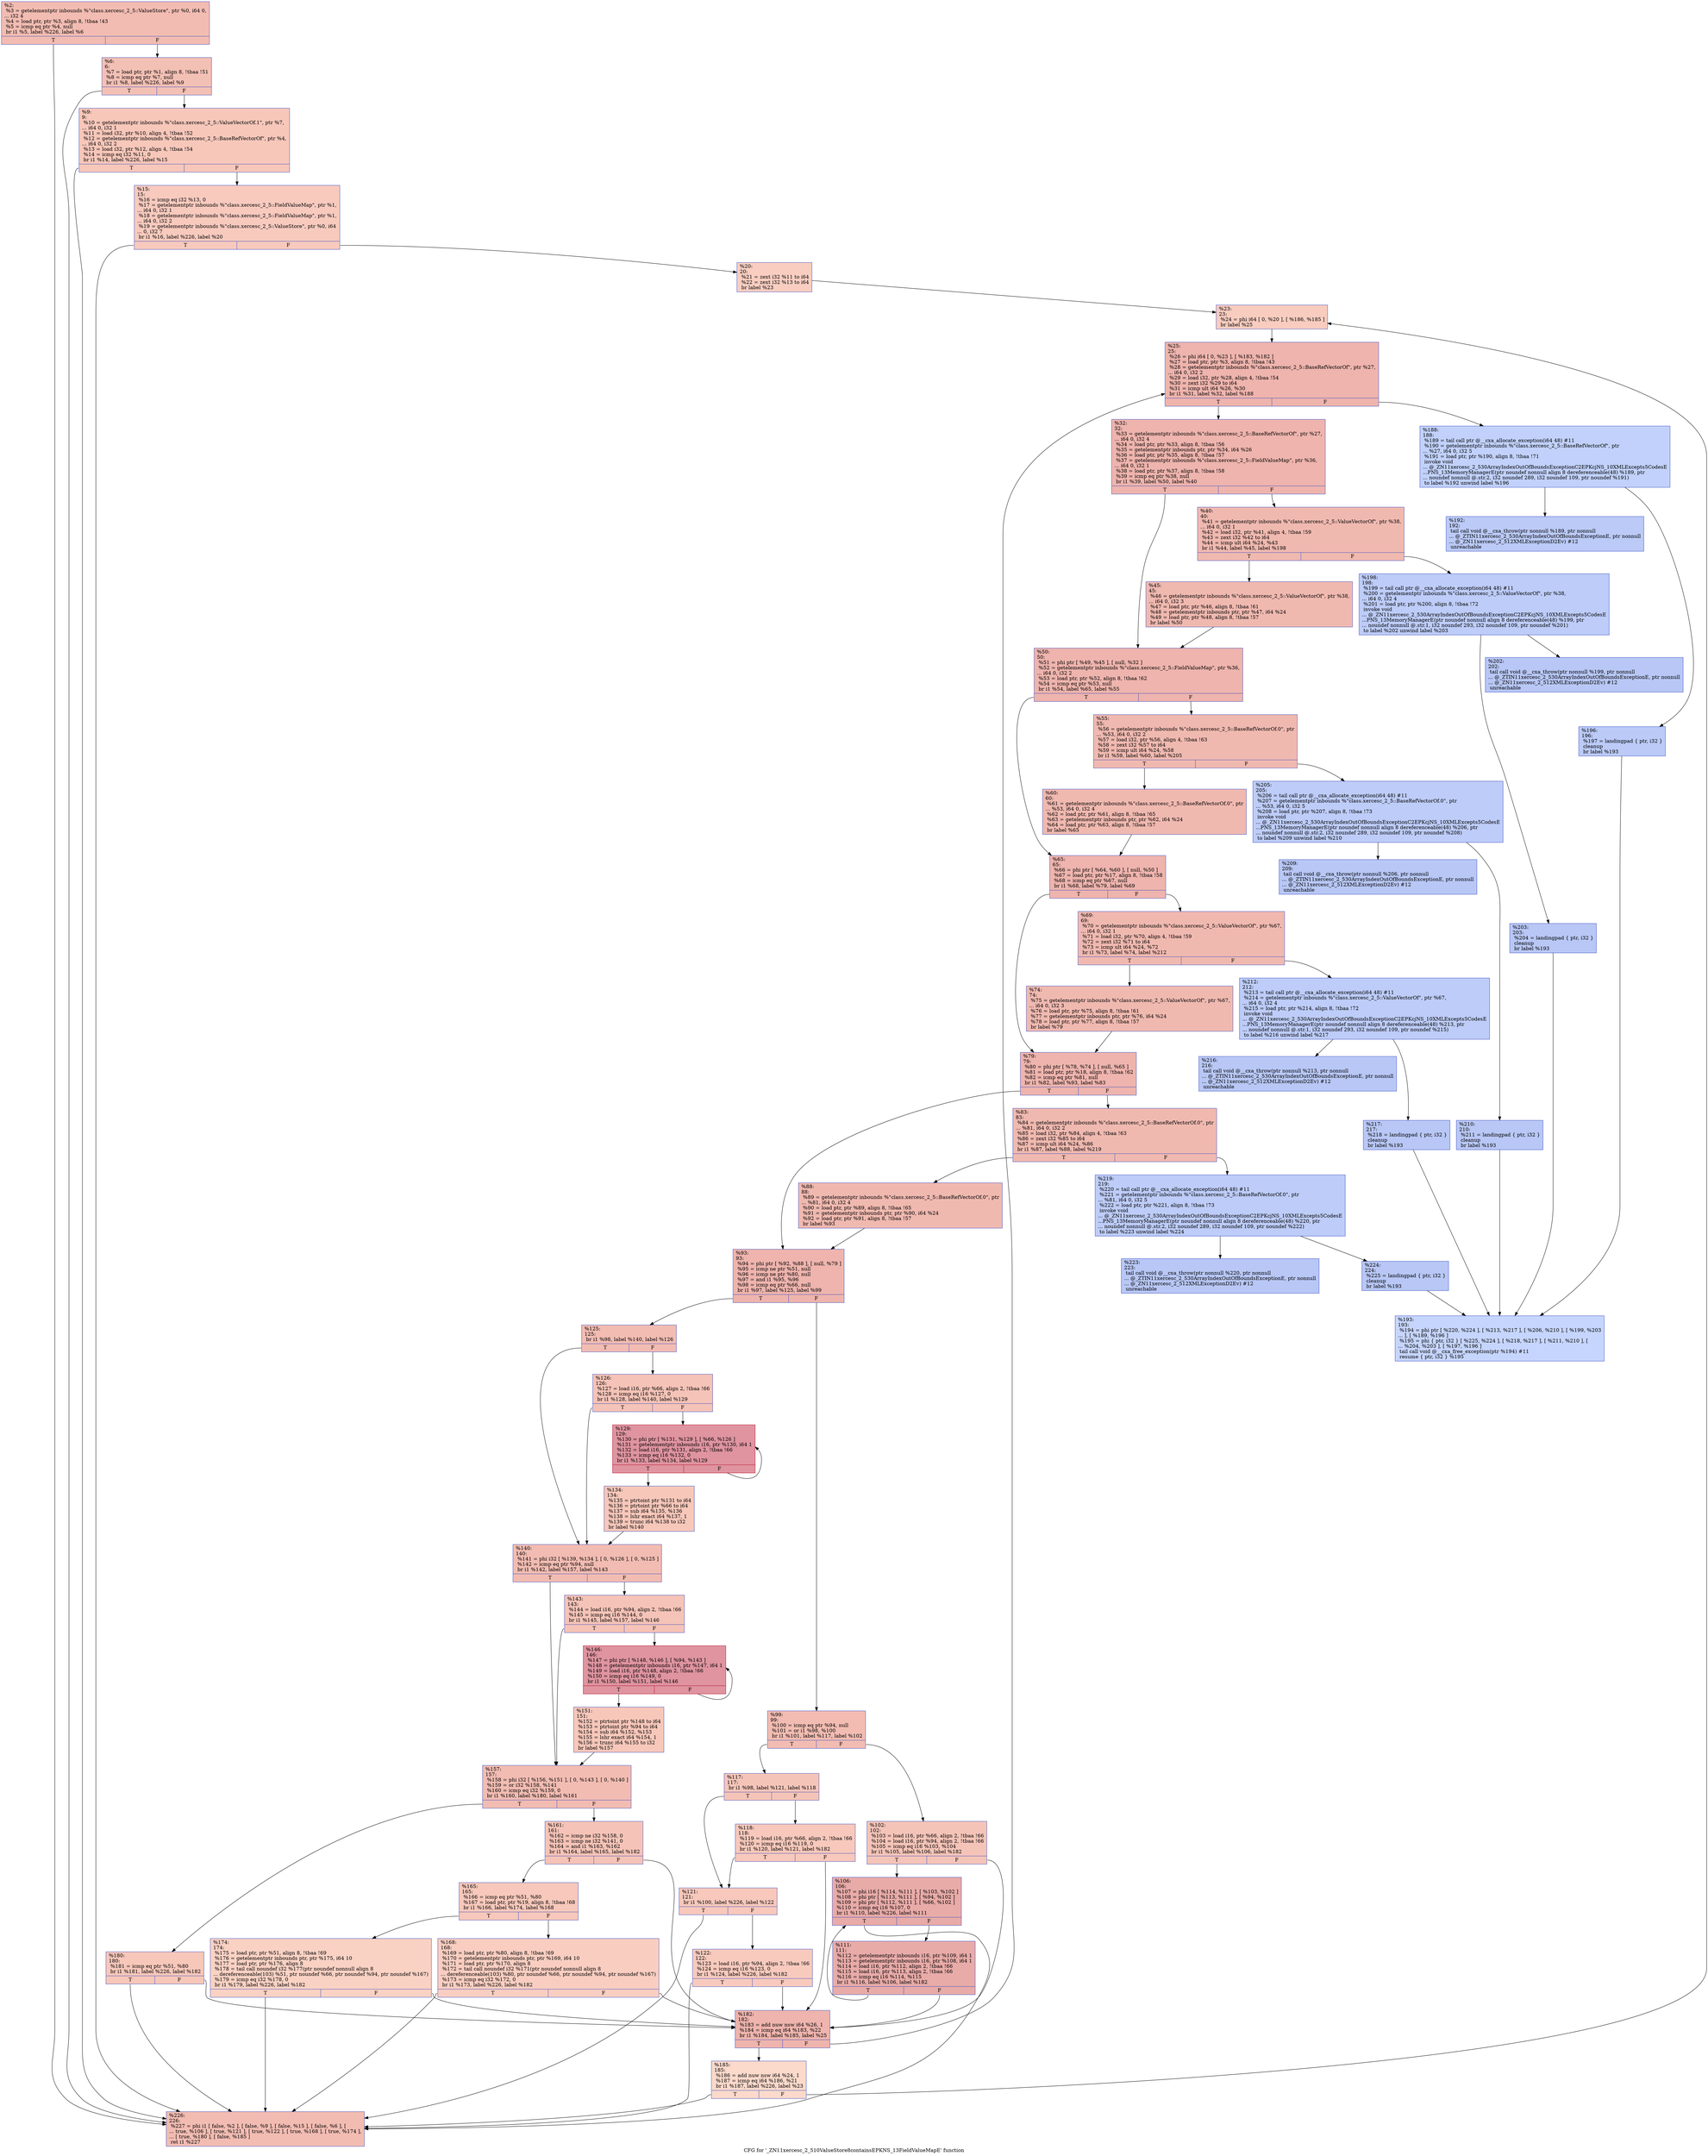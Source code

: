 digraph "CFG for '_ZN11xercesc_2_510ValueStore8containsEPKNS_13FieldValueMapE' function" {
	label="CFG for '_ZN11xercesc_2_510ValueStore8containsEPKNS_13FieldValueMapE' function";

	Node0x560876dbec80 [shape=record,color="#3d50c3ff", style=filled, fillcolor="#e1675170",label="{%2:\l  %3 = getelementptr inbounds %\"class.xercesc_2_5::ValueStore\", ptr %0, i64 0,\l... i32 4\l  %4 = load ptr, ptr %3, align 8, !tbaa !43\l  %5 = icmp eq ptr %4, null\l  br i1 %5, label %226, label %6\l|{<s0>T|<s1>F}}"];
	Node0x560876dbec80:s0 -> Node0x560876dbf0f0;
	Node0x560876dbec80:s1 -> Node0x560876dbf140;
	Node0x560876dbf140 [shape=record,color="#3d50c3ff", style=filled, fillcolor="#e5705870",label="{%6:\l6:                                                \l  %7 = load ptr, ptr %1, align 8, !tbaa !51\l  %8 = icmp eq ptr %7, null\l  br i1 %8, label %226, label %9\l|{<s0>T|<s1>F}}"];
	Node0x560876dbf140:s0 -> Node0x560876dbf0f0;
	Node0x560876dbf140:s1 -> Node0x560876dbf010;
	Node0x560876dbf010 [shape=record,color="#3d50c3ff", style=filled, fillcolor="#ec7f6370",label="{%9:\l9:                                                \l  %10 = getelementptr inbounds %\"class.xercesc_2_5::ValueVectorOf.1\", ptr %7,\l... i64 0, i32 1\l  %11 = load i32, ptr %10, align 4, !tbaa !52\l  %12 = getelementptr inbounds %\"class.xercesc_2_5::BaseRefVectorOf\", ptr %4,\l... i64 0, i32 2\l  %13 = load i32, ptr %12, align 4, !tbaa !54\l  %14 = icmp eq i32 %11, 0\l  br i1 %14, label %226, label %15\l|{<s0>T|<s1>F}}"];
	Node0x560876dbf010:s0 -> Node0x560876dbf0f0;
	Node0x560876dbf010:s1 -> Node0x560876dbf770;
	Node0x560876dbf770 [shape=record,color="#3d50c3ff", style=filled, fillcolor="#ef886b70",label="{%15:\l15:                                               \l  %16 = icmp eq i32 %13, 0\l  %17 = getelementptr inbounds %\"class.xercesc_2_5::FieldValueMap\", ptr %1,\l... i64 0, i32 1\l  %18 = getelementptr inbounds %\"class.xercesc_2_5::FieldValueMap\", ptr %1,\l... i64 0, i32 2\l  %19 = getelementptr inbounds %\"class.xercesc_2_5::ValueStore\", ptr %0, i64\l... 0, i32 7\l  br i1 %16, label %226, label %20\l|{<s0>T|<s1>F}}"];
	Node0x560876dbf770:s0 -> Node0x560876dbf0f0;
	Node0x560876dbf770:s1 -> Node0x560876dbfb40;
	Node0x560876dbfb40 [shape=record,color="#3d50c3ff", style=filled, fillcolor="#f2907270",label="{%20:\l20:                                               \l  %21 = zext i32 %11 to i64\l  %22 = zext i32 %13 to i64\l  br label %23\l}"];
	Node0x560876dbfb40 -> Node0x560876dd1310;
	Node0x560876dd1310 [shape=record,color="#3d50c3ff", style=filled, fillcolor="#f08b6e70",label="{%23:\l23:                                               \l  %24 = phi i64 [ 0, %20 ], [ %186, %185 ]\l  br label %25\l}"];
	Node0x560876dd1310 -> Node0x560876dd14d0;
	Node0x560876dd14d0 [shape=record,color="#3d50c3ff", style=filled, fillcolor="#d8564670",label="{%25:\l25:                                               \l  %26 = phi i64 [ 0, %23 ], [ %183, %182 ]\l  %27 = load ptr, ptr %3, align 8, !tbaa !43\l  %28 = getelementptr inbounds %\"class.xercesc_2_5::BaseRefVectorOf\", ptr %27,\l... i64 0, i32 2\l  %29 = load i32, ptr %28, align 4, !tbaa !54\l  %30 = zext i32 %29 to i64\l  %31 = icmp ult i64 %26, %30\l  br i1 %31, label %32, label %188\l|{<s0>T|<s1>F}}"];
	Node0x560876dd14d0:s0 -> Node0x560876dd18d0;
	Node0x560876dd14d0:s1 -> Node0x560876dd1920;
	Node0x560876dd18d0 [shape=record,color="#3d50c3ff", style=filled, fillcolor="#d8564670",label="{%32:\l32:                                               \l  %33 = getelementptr inbounds %\"class.xercesc_2_5::BaseRefVectorOf\", ptr %27,\l... i64 0, i32 4\l  %34 = load ptr, ptr %33, align 8, !tbaa !56\l  %35 = getelementptr inbounds ptr, ptr %34, i64 %26\l  %36 = load ptr, ptr %35, align 8, !tbaa !57\l  %37 = getelementptr inbounds %\"class.xercesc_2_5::FieldValueMap\", ptr %36,\l... i64 0, i32 1\l  %38 = load ptr, ptr %37, align 8, !tbaa !58\l  %39 = icmp eq ptr %38, null\l  br i1 %39, label %50, label %40\l|{<s0>T|<s1>F}}"];
	Node0x560876dd18d0:s0 -> Node0x560876dd1e20;
	Node0x560876dd18d0:s1 -> Node0x560876dd1e70;
	Node0x560876dd1e70 [shape=record,color="#3d50c3ff", style=filled, fillcolor="#de614d70",label="{%40:\l40:                                               \l  %41 = getelementptr inbounds %\"class.xercesc_2_5::ValueVectorOf\", ptr %38,\l... i64 0, i32 1\l  %42 = load i32, ptr %41, align 4, !tbaa !59\l  %43 = zext i32 %42 to i64\l  %44 = icmp ult i64 %24, %43\l  br i1 %44, label %45, label %198\l|{<s0>T|<s1>F}}"];
	Node0x560876dd1e70:s0 -> Node0x560876dd7da0;
	Node0x560876dd1e70:s1 -> Node0x560876dd7df0;
	Node0x560876dd7da0 [shape=record,color="#3d50c3ff", style=filled, fillcolor="#de614d70",label="{%45:\l45:                                               \l  %46 = getelementptr inbounds %\"class.xercesc_2_5::ValueVectorOf\", ptr %38,\l... i64 0, i32 3\l  %47 = load ptr, ptr %46, align 8, !tbaa !61\l  %48 = getelementptr inbounds ptr, ptr %47, i64 %24\l  %49 = load ptr, ptr %48, align 8, !tbaa !57\l  br label %50\l}"];
	Node0x560876dd7da0 -> Node0x560876dd1e20;
	Node0x560876dd1e20 [shape=record,color="#3d50c3ff", style=filled, fillcolor="#d8564670",label="{%50:\l50:                                               \l  %51 = phi ptr [ %49, %45 ], [ null, %32 ]\l  %52 = getelementptr inbounds %\"class.xercesc_2_5::FieldValueMap\", ptr %36,\l... i64 0, i32 2\l  %53 = load ptr, ptr %52, align 8, !tbaa !62\l  %54 = icmp eq ptr %53, null\l  br i1 %54, label %65, label %55\l|{<s0>T|<s1>F}}"];
	Node0x560876dd1e20:s0 -> Node0x560876dd8450;
	Node0x560876dd1e20:s1 -> Node0x560876dd84a0;
	Node0x560876dd84a0 [shape=record,color="#3d50c3ff", style=filled, fillcolor="#de614d70",label="{%55:\l55:                                               \l  %56 = getelementptr inbounds %\"class.xercesc_2_5::BaseRefVectorOf.0\", ptr\l... %53, i64 0, i32 2\l  %57 = load i32, ptr %56, align 4, !tbaa !63\l  %58 = zext i32 %57 to i64\l  %59 = icmp ult i64 %24, %58\l  br i1 %59, label %60, label %205\l|{<s0>T|<s1>F}}"];
	Node0x560876dd84a0:s0 -> Node0x560876dd87d0;
	Node0x560876dd84a0:s1 -> Node0x560876dd8820;
	Node0x560876dd87d0 [shape=record,color="#3d50c3ff", style=filled, fillcolor="#de614d70",label="{%60:\l60:                                               \l  %61 = getelementptr inbounds %\"class.xercesc_2_5::BaseRefVectorOf.0\", ptr\l... %53, i64 0, i32 4\l  %62 = load ptr, ptr %61, align 8, !tbaa !65\l  %63 = getelementptr inbounds ptr, ptr %62, i64 %24\l  %64 = load ptr, ptr %63, align 8, !tbaa !57\l  br label %65\l}"];
	Node0x560876dd87d0 -> Node0x560876dd8450;
	Node0x560876dd8450 [shape=record,color="#3d50c3ff", style=filled, fillcolor="#d8564670",label="{%65:\l65:                                               \l  %66 = phi ptr [ %64, %60 ], [ null, %50 ]\l  %67 = load ptr, ptr %17, align 8, !tbaa !58\l  %68 = icmp eq ptr %67, null\l  br i1 %68, label %79, label %69\l|{<s0>T|<s1>F}}"];
	Node0x560876dd8450:s0 -> Node0x560876dd8dc0;
	Node0x560876dd8450:s1 -> Node0x560876dd8e10;
	Node0x560876dd8e10 [shape=record,color="#3d50c3ff", style=filled, fillcolor="#de614d70",label="{%69:\l69:                                               \l  %70 = getelementptr inbounds %\"class.xercesc_2_5::ValueVectorOf\", ptr %67,\l... i64 0, i32 1\l  %71 = load i32, ptr %70, align 4, !tbaa !59\l  %72 = zext i32 %71 to i64\l  %73 = icmp ult i64 %24, %72\l  br i1 %73, label %74, label %212\l|{<s0>T|<s1>F}}"];
	Node0x560876dd8e10:s0 -> Node0x560876dd9140;
	Node0x560876dd8e10:s1 -> Node0x560876dd9190;
	Node0x560876dd9140 [shape=record,color="#3d50c3ff", style=filled, fillcolor="#de614d70",label="{%74:\l74:                                               \l  %75 = getelementptr inbounds %\"class.xercesc_2_5::ValueVectorOf\", ptr %67,\l... i64 0, i32 3\l  %76 = load ptr, ptr %75, align 8, !tbaa !61\l  %77 = getelementptr inbounds ptr, ptr %76, i64 %24\l  %78 = load ptr, ptr %77, align 8, !tbaa !57\l  br label %79\l}"];
	Node0x560876dd9140 -> Node0x560876dd8dc0;
	Node0x560876dd8dc0 [shape=record,color="#3d50c3ff", style=filled, fillcolor="#d8564670",label="{%79:\l79:                                               \l  %80 = phi ptr [ %78, %74 ], [ null, %65 ]\l  %81 = load ptr, ptr %18, align 8, !tbaa !62\l  %82 = icmp eq ptr %81, null\l  br i1 %82, label %93, label %83\l|{<s0>T|<s1>F}}"];
	Node0x560876dd8dc0:s0 -> Node0x560876dd9730;
	Node0x560876dd8dc0:s1 -> Node0x560876dd9780;
	Node0x560876dd9780 [shape=record,color="#3d50c3ff", style=filled, fillcolor="#de614d70",label="{%83:\l83:                                               \l  %84 = getelementptr inbounds %\"class.xercesc_2_5::BaseRefVectorOf.0\", ptr\l... %81, i64 0, i32 2\l  %85 = load i32, ptr %84, align 4, !tbaa !63\l  %86 = zext i32 %85 to i64\l  %87 = icmp ult i64 %24, %86\l  br i1 %87, label %88, label %219\l|{<s0>T|<s1>F}}"];
	Node0x560876dd9780:s0 -> Node0x560876dd9ab0;
	Node0x560876dd9780:s1 -> Node0x560876dd9b00;
	Node0x560876dd9ab0 [shape=record,color="#3d50c3ff", style=filled, fillcolor="#de614d70",label="{%88:\l88:                                               \l  %89 = getelementptr inbounds %\"class.xercesc_2_5::BaseRefVectorOf.0\", ptr\l... %81, i64 0, i32 4\l  %90 = load ptr, ptr %89, align 8, !tbaa !65\l  %91 = getelementptr inbounds ptr, ptr %90, i64 %24\l  %92 = load ptr, ptr %91, align 8, !tbaa !57\l  br label %93\l}"];
	Node0x560876dd9ab0 -> Node0x560876dd9730;
	Node0x560876dd9730 [shape=record,color="#3d50c3ff", style=filled, fillcolor="#d8564670",label="{%93:\l93:                                               \l  %94 = phi ptr [ %92, %88 ], [ null, %79 ]\l  %95 = icmp ne ptr %51, null\l  %96 = icmp ne ptr %80, null\l  %97 = and i1 %95, %96\l  %98 = icmp eq ptr %66, null\l  br i1 %97, label %125, label %99\l|{<s0>T|<s1>F}}"];
	Node0x560876dd9730:s0 -> Node0x560876dda1e0;
	Node0x560876dd9730:s1 -> Node0x560876dda230;
	Node0x560876dda230 [shape=record,color="#3d50c3ff", style=filled, fillcolor="#e1675170",label="{%99:\l99:                                               \l  %100 = icmp eq ptr %94, null\l  %101 = or i1 %98, %100\l  br i1 %101, label %117, label %102\l|{<s0>T|<s1>F}}"];
	Node0x560876dda230:s0 -> Node0x560876dda450;
	Node0x560876dda230:s1 -> Node0x560876dda4a0;
	Node0x560876dda4a0 [shape=record,color="#3d50c3ff", style=filled, fillcolor="#e97a5f70",label="{%102:\l102:                                              \l  %103 = load i16, ptr %66, align 2, !tbaa !66\l  %104 = load i16, ptr %94, align 2, !tbaa !66\l  %105 = icmp eq i16 %103, %104\l  br i1 %105, label %106, label %182\l|{<s0>T|<s1>F}}"];
	Node0x560876dda4a0:s0 -> Node0x560876dda750;
	Node0x560876dda4a0:s1 -> Node0x560876dd15c0;
	Node0x560876dda750 [shape=record,color="#3d50c3ff", style=filled, fillcolor="#cc403a70",label="{%106:\l106:                                              \l  %107 = phi i16 [ %114, %111 ], [ %103, %102 ]\l  %108 = phi ptr [ %113, %111 ], [ %94, %102 ]\l  %109 = phi ptr [ %112, %111 ], [ %66, %102 ]\l  %110 = icmp eq i16 %107, 0\l  br i1 %110, label %226, label %111\l|{<s0>T|<s1>F}}"];
	Node0x560876dda750:s0 -> Node0x560876dbf0f0;
	Node0x560876dda750:s1 -> Node0x560876dda880;
	Node0x560876dda880 [shape=record,color="#3d50c3ff", style=filled, fillcolor="#cc403a70",label="{%111:\l111:                                              \l  %112 = getelementptr inbounds i16, ptr %109, i64 1\l  %113 = getelementptr inbounds i16, ptr %108, i64 1\l  %114 = load i16, ptr %112, align 2, !tbaa !66\l  %115 = load i16, ptr %113, align 2, !tbaa !66\l  %116 = icmp eq i16 %114, %115\l  br i1 %116, label %106, label %182\l|{<s0>T|<s1>F}}"];
	Node0x560876dda880:s0 -> Node0x560876dda750;
	Node0x560876dda880:s1 -> Node0x560876dd15c0;
	Node0x560876dda450 [shape=record,color="#3d50c3ff", style=filled, fillcolor="#e97a5f70",label="{%117:\l117:                                              \l  br i1 %98, label %121, label %118\l|{<s0>T|<s1>F}}"];
	Node0x560876dda450:s0 -> Node0x560876ddb0a0;
	Node0x560876dda450:s1 -> Node0x560876ddb0f0;
	Node0x560876ddb0f0 [shape=record,color="#3d50c3ff", style=filled, fillcolor="#ed836670",label="{%118:\l118:                                              \l  %119 = load i16, ptr %66, align 2, !tbaa !66\l  %120 = icmp eq i16 %119, 0\l  br i1 %120, label %121, label %182\l|{<s0>T|<s1>F}}"];
	Node0x560876ddb0f0:s0 -> Node0x560876ddb0a0;
	Node0x560876ddb0f0:s1 -> Node0x560876dd15c0;
	Node0x560876ddb0a0 [shape=record,color="#3d50c3ff", style=filled, fillcolor="#ed836670",label="{%121:\l121:                                              \l  br i1 %100, label %226, label %122\l|{<s0>T|<s1>F}}"];
	Node0x560876ddb0a0:s0 -> Node0x560876dbf0f0;
	Node0x560876ddb0a0:s1 -> Node0x560876ddb3a0;
	Node0x560876ddb3a0 [shape=record,color="#3d50c3ff", style=filled, fillcolor="#ef886b70",label="{%122:\l122:                                              \l  %123 = load i16, ptr %94, align 2, !tbaa !66\l  %124 = icmp eq i16 %123, 0\l  br i1 %124, label %226, label %182\l|{<s0>T|<s1>F}}"];
	Node0x560876ddb3a0:s0 -> Node0x560876dbf0f0;
	Node0x560876ddb3a0:s1 -> Node0x560876dd15c0;
	Node0x560876dda1e0 [shape=record,color="#3d50c3ff", style=filled, fillcolor="#e1675170",label="{%125:\l125:                                              \l  br i1 %98, label %140, label %126\l|{<s0>T|<s1>F}}"];
	Node0x560876dda1e0:s0 -> Node0x560876ddb650;
	Node0x560876dda1e0:s1 -> Node0x560876ddb6a0;
	Node0x560876ddb6a0 [shape=record,color="#3d50c3ff", style=filled, fillcolor="#e8765c70",label="{%126:\l126:                                              \l  %127 = load i16, ptr %66, align 2, !tbaa !66\l  %128 = icmp eq i16 %127, 0\l  br i1 %128, label %140, label %129\l|{<s0>T|<s1>F}}"];
	Node0x560876ddb6a0:s0 -> Node0x560876ddb650;
	Node0x560876ddb6a0:s1 -> Node0x560876ddc0b0;
	Node0x560876ddc0b0 [shape=record,color="#b70d28ff", style=filled, fillcolor="#b70d2870",label="{%129:\l129:                                              \l  %130 = phi ptr [ %131, %129 ], [ %66, %126 ]\l  %131 = getelementptr inbounds i16, ptr %130, i64 1\l  %132 = load i16, ptr %131, align 2, !tbaa !66\l  %133 = icmp eq i16 %132, 0\l  br i1 %133, label %134, label %129\l|{<s0>T|<s1>F}}"];
	Node0x560876ddc0b0:s0 -> Node0x560876ddc400;
	Node0x560876ddc0b0:s1 -> Node0x560876ddc0b0;
	Node0x560876ddc400 [shape=record,color="#3d50c3ff", style=filled, fillcolor="#ec7f6370",label="{%134:\l134:                                              \l  %135 = ptrtoint ptr %131 to i64\l  %136 = ptrtoint ptr %66 to i64\l  %137 = sub i64 %135, %136\l  %138 = lshr exact i64 %137, 1\l  %139 = trunc i64 %138 to i32\l  br label %140\l}"];
	Node0x560876ddc400 -> Node0x560876ddb650;
	Node0x560876ddb650 [shape=record,color="#3d50c3ff", style=filled, fillcolor="#e1675170",label="{%140:\l140:                                              \l  %141 = phi i32 [ %139, %134 ], [ 0, %126 ], [ 0, %125 ]\l  %142 = icmp eq ptr %94, null\l  br i1 %142, label %157, label %143\l|{<s0>T|<s1>F}}"];
	Node0x560876ddb650:s0 -> Node0x560876ddc8c0;
	Node0x560876ddb650:s1 -> Node0x560876ddc910;
	Node0x560876ddc910 [shape=record,color="#3d50c3ff", style=filled, fillcolor="#e8765c70",label="{%143:\l143:                                              \l  %144 = load i16, ptr %94, align 2, !tbaa !66\l  %145 = icmp eq i16 %144, 0\l  br i1 %145, label %157, label %146\l|{<s0>T|<s1>F}}"];
	Node0x560876ddc910:s0 -> Node0x560876ddc8c0;
	Node0x560876ddc910:s1 -> Node0x560876ddcb10;
	Node0x560876ddcb10 [shape=record,color="#b70d28ff", style=filled, fillcolor="#b70d2870",label="{%146:\l146:                                              \l  %147 = phi ptr [ %148, %146 ], [ %94, %143 ]\l  %148 = getelementptr inbounds i16, ptr %147, i64 1\l  %149 = load i16, ptr %148, align 2, !tbaa !66\l  %150 = icmp eq i16 %149, 0\l  br i1 %150, label %151, label %146\l|{<s0>T|<s1>F}}"];
	Node0x560876ddcb10:s0 -> Node0x560876ddce60;
	Node0x560876ddcb10:s1 -> Node0x560876ddcb10;
	Node0x560876ddce60 [shape=record,color="#3d50c3ff", style=filled, fillcolor="#ec7f6370",label="{%151:\l151:                                              \l  %152 = ptrtoint ptr %148 to i64\l  %153 = ptrtoint ptr %94 to i64\l  %154 = sub i64 %152, %153\l  %155 = lshr exact i64 %154, 1\l  %156 = trunc i64 %155 to i32\l  br label %157\l}"];
	Node0x560876ddce60 -> Node0x560876ddc8c0;
	Node0x560876ddc8c0 [shape=record,color="#3d50c3ff", style=filled, fillcolor="#e1675170",label="{%157:\l157:                                              \l  %158 = phi i32 [ %156, %151 ], [ 0, %143 ], [ 0, %140 ]\l  %159 = or i32 %158, %141\l  %160 = icmp eq i32 %159, 0\l  br i1 %160, label %180, label %161\l|{<s0>T|<s1>F}}"];
	Node0x560876ddc8c0:s0 -> Node0x560876ddd430;
	Node0x560876ddc8c0:s1 -> Node0x560876ddd480;
	Node0x560876ddd480 [shape=record,color="#3d50c3ff", style=filled, fillcolor="#e8765c70",label="{%161:\l161:                                              \l  %162 = icmp ne i32 %158, 0\l  %163 = icmp ne i32 %141, 0\l  %164 = and i1 %163, %162\l  br i1 %164, label %165, label %182\l|{<s0>T|<s1>F}}"];
	Node0x560876ddd480:s0 -> Node0x560876ddd730;
	Node0x560876ddd480:s1 -> Node0x560876dd15c0;
	Node0x560876ddd730 [shape=record,color="#3d50c3ff", style=filled, fillcolor="#ed836670",label="{%165:\l165:                                              \l  %166 = icmp eq ptr %51, %80\l  %167 = load ptr, ptr %19, align 8, !tbaa !68\l  br i1 %166, label %174, label %168\l|{<s0>T|<s1>F}}"];
	Node0x560876ddd730:s0 -> Node0x560876ddd930;
	Node0x560876ddd730:s1 -> Node0x560876ddd980;
	Node0x560876ddd980 [shape=record,color="#3d50c3ff", style=filled, fillcolor="#f2907270",label="{%168:\l168:                                              \l  %169 = load ptr, ptr %80, align 8, !tbaa !69\l  %170 = getelementptr inbounds ptr, ptr %169, i64 10\l  %171 = load ptr, ptr %170, align 8\l  %172 = tail call noundef i32 %171(ptr noundef nonnull align 8\l... dereferenceable(103) %80, ptr noundef %66, ptr noundef %94, ptr noundef %167)\l  %173 = icmp eq i32 %172, 0\l  br i1 %173, label %226, label %182\l|{<s0>T|<s1>F}}"];
	Node0x560876ddd980:s0 -> Node0x560876dbf0f0;
	Node0x560876ddd980:s1 -> Node0x560876dd15c0;
	Node0x560876ddd930 [shape=record,color="#3d50c3ff", style=filled, fillcolor="#f4987a70",label="{%174:\l174:                                              \l  %175 = load ptr, ptr %51, align 8, !tbaa !69\l  %176 = getelementptr inbounds ptr, ptr %175, i64 10\l  %177 = load ptr, ptr %176, align 8\l  %178 = tail call noundef i32 %177(ptr noundef nonnull align 8\l... dereferenceable(103) %51, ptr noundef %66, ptr noundef %94, ptr noundef %167)\l  %179 = icmp eq i32 %178, 0\l  br i1 %179, label %226, label %182\l|{<s0>T|<s1>F}}"];
	Node0x560876ddd930:s0 -> Node0x560876dbf0f0;
	Node0x560876ddd930:s1 -> Node0x560876dd15c0;
	Node0x560876ddd430 [shape=record,color="#3d50c3ff", style=filled, fillcolor="#ec7f6370",label="{%180:\l180:                                              \l  %181 = icmp eq ptr %51, %80\l  br i1 %181, label %226, label %182\l|{<s0>T|<s1>F}}"];
	Node0x560876ddd430:s0 -> Node0x560876dbf0f0;
	Node0x560876ddd430:s1 -> Node0x560876dd15c0;
	Node0x560876dd15c0 [shape=record,color="#3d50c3ff", style=filled, fillcolor="#d8564670",label="{%182:\l182:                                              \l  %183 = add nuw nsw i64 %26, 1\l  %184 = icmp eq i64 %183, %22\l  br i1 %184, label %185, label %25\l|{<s0>T|<s1>F}}"];
	Node0x560876dd15c0:s0 -> Node0x560876dd13d0;
	Node0x560876dd15c0:s1 -> Node0x560876dd14d0;
	Node0x560876dd13d0 [shape=record,color="#3d50c3ff", style=filled, fillcolor="#f7a88970",label="{%185:\l185:                                              \l  %186 = add nuw nsw i64 %24, 1\l  %187 = icmp eq i64 %186, %21\l  br i1 %187, label %226, label %23\l|{<s0>T|<s1>F}}"];
	Node0x560876dd13d0:s0 -> Node0x560876dbf0f0;
	Node0x560876dd13d0:s1 -> Node0x560876dd1310;
	Node0x560876dd1920 [shape=record,color="#3d50c3ff", style=filled, fillcolor="#7396f570",label="{%188:\l188:                                              \l  %189 = tail call ptr @__cxa_allocate_exception(i64 48) #11\l  %190 = getelementptr inbounds %\"class.xercesc_2_5::BaseRefVectorOf\", ptr\l... %27, i64 0, i32 5\l  %191 = load ptr, ptr %190, align 8, !tbaa !71\l  invoke void\l... @_ZN11xercesc_2_530ArrayIndexOutOfBoundsExceptionC2EPKcjNS_10XMLExcepts5CodesE\l...PNS_13MemoryManagerE(ptr noundef nonnull align 8 dereferenceable(48) %189, ptr\l... noundef nonnull @.str.2, i32 noundef 289, i32 noundef 109, ptr noundef %191)\l          to label %192 unwind label %196\l}"];
	Node0x560876dd1920 -> Node0x560876ddea70;
	Node0x560876dd1920 -> Node0x560876ddeac0;
	Node0x560876ddea70 [shape=record,color="#3d50c3ff", style=filled, fillcolor="#6687ed70",label="{%192:\l192:                                              \l  tail call void @__cxa_throw(ptr nonnull %189, ptr nonnull\l... @_ZTIN11xercesc_2_530ArrayIndexOutOfBoundsExceptionE, ptr nonnull\l... @_ZN11xercesc_2_512XMLExceptionD2Ev) #12\l  unreachable\l}"];
	Node0x560876ddeed0 [shape=record,color="#3d50c3ff", style=filled, fillcolor="#7ea1fa70",label="{%193:\l193:                                              \l  %194 = phi ptr [ %220, %224 ], [ %213, %217 ], [ %206, %210 ], [ %199, %203\l... ], [ %189, %196 ]\l  %195 = phi \{ ptr, i32 \} [ %225, %224 ], [ %218, %217 ], [ %211, %210 ], [\l... %204, %203 ], [ %197, %196 ]\l  tail call void @__cxa_free_exception(ptr %194) #11\l  resume \{ ptr, i32 \} %195\l}"];
	Node0x560876ddeac0 [shape=record,color="#3d50c3ff", style=filled, fillcolor="#6687ed70",label="{%196:\l196:                                              \l  %197 = landingpad \{ ptr, i32 \}\l          cleanup\l  br label %193\l}"];
	Node0x560876ddeac0 -> Node0x560876ddeed0;
	Node0x560876dd7df0 [shape=record,color="#3d50c3ff", style=filled, fillcolor="#6a8bef70",label="{%198:\l198:                                              \l  %199 = tail call ptr @__cxa_allocate_exception(i64 48) #11\l  %200 = getelementptr inbounds %\"class.xercesc_2_5::ValueVectorOf\", ptr %38,\l... i64 0, i32 4\l  %201 = load ptr, ptr %200, align 8, !tbaa !72\l  invoke void\l... @_ZN11xercesc_2_530ArrayIndexOutOfBoundsExceptionC2EPKcjNS_10XMLExcepts5CodesE\l...PNS_13MemoryManagerE(ptr noundef nonnull align 8 dereferenceable(48) %199, ptr\l... noundef nonnull @.str.1, i32 noundef 293, i32 noundef 109, ptr noundef %201)\l          to label %202 unwind label %203\l}"];
	Node0x560876dd7df0 -> Node0x560876ddf8c0;
	Node0x560876dd7df0 -> Node0x560876ddf010;
	Node0x560876ddf8c0 [shape=record,color="#3d50c3ff", style=filled, fillcolor="#5f7fe870",label="{%202:\l202:                                              \l  tail call void @__cxa_throw(ptr nonnull %199, ptr nonnull\l... @_ZTIN11xercesc_2_530ArrayIndexOutOfBoundsExceptionE, ptr nonnull\l... @_ZN11xercesc_2_512XMLExceptionD2Ev) #12\l  unreachable\l}"];
	Node0x560876ddf010 [shape=record,color="#3d50c3ff", style=filled, fillcolor="#5f7fe870",label="{%203:\l203:                                              \l  %204 = landingpad \{ ptr, i32 \}\l          cleanup\l  br label %193\l}"];
	Node0x560876ddf010 -> Node0x560876ddeed0;
	Node0x560876dd8820 [shape=record,color="#3d50c3ff", style=filled, fillcolor="#6a8bef70",label="{%205:\l205:                                              \l  %206 = tail call ptr @__cxa_allocate_exception(i64 48) #11\l  %207 = getelementptr inbounds %\"class.xercesc_2_5::BaseRefVectorOf.0\", ptr\l... %53, i64 0, i32 5\l  %208 = load ptr, ptr %207, align 8, !tbaa !73\l  invoke void\l... @_ZN11xercesc_2_530ArrayIndexOutOfBoundsExceptionC2EPKcjNS_10XMLExcepts5CodesE\l...PNS_13MemoryManagerE(ptr noundef nonnull align 8 dereferenceable(48) %206, ptr\l... noundef nonnull @.str.2, i32 noundef 289, i32 noundef 109, ptr noundef %208)\l          to label %209 unwind label %210\l}"];
	Node0x560876dd8820 -> Node0x560876ddff80;
	Node0x560876dd8820 -> Node0x560876ddefc0;
	Node0x560876ddff80 [shape=record,color="#3d50c3ff", style=filled, fillcolor="#5f7fe870",label="{%209:\l209:                                              \l  tail call void @__cxa_throw(ptr nonnull %206, ptr nonnull\l... @_ZTIN11xercesc_2_530ArrayIndexOutOfBoundsExceptionE, ptr nonnull\l... @_ZN11xercesc_2_512XMLExceptionD2Ev) #12\l  unreachable\l}"];
	Node0x560876ddefc0 [shape=record,color="#3d50c3ff", style=filled, fillcolor="#5f7fe870",label="{%210:\l210:                                              \l  %211 = landingpad \{ ptr, i32 \}\l          cleanup\l  br label %193\l}"];
	Node0x560876ddefc0 -> Node0x560876ddeed0;
	Node0x560876dd9190 [shape=record,color="#3d50c3ff", style=filled, fillcolor="#6a8bef70",label="{%212:\l212:                                              \l  %213 = tail call ptr @__cxa_allocate_exception(i64 48) #11\l  %214 = getelementptr inbounds %\"class.xercesc_2_5::ValueVectorOf\", ptr %67,\l... i64 0, i32 4\l  %215 = load ptr, ptr %214, align 8, !tbaa !72\l  invoke void\l... @_ZN11xercesc_2_530ArrayIndexOutOfBoundsExceptionC2EPKcjNS_10XMLExcepts5CodesE\l...PNS_13MemoryManagerE(ptr noundef nonnull align 8 dereferenceable(48) %213, ptr\l... noundef nonnull @.str.1, i32 noundef 293, i32 noundef 109, ptr noundef %215)\l          to label %216 unwind label %217\l}"];
	Node0x560876dd9190 -> Node0x560876de0640;
	Node0x560876dd9190 -> Node0x560876ddef70;
	Node0x560876de0640 [shape=record,color="#3d50c3ff", style=filled, fillcolor="#5f7fe870",label="{%216:\l216:                                              \l  tail call void @__cxa_throw(ptr nonnull %213, ptr nonnull\l... @_ZTIN11xercesc_2_530ArrayIndexOutOfBoundsExceptionE, ptr nonnull\l... @_ZN11xercesc_2_512XMLExceptionD2Ev) #12\l  unreachable\l}"];
	Node0x560876ddef70 [shape=record,color="#3d50c3ff", style=filled, fillcolor="#5f7fe870",label="{%217:\l217:                                              \l  %218 = landingpad \{ ptr, i32 \}\l          cleanup\l  br label %193\l}"];
	Node0x560876ddef70 -> Node0x560876ddeed0;
	Node0x560876dd9b00 [shape=record,color="#3d50c3ff", style=filled, fillcolor="#6a8bef70",label="{%219:\l219:                                              \l  %220 = tail call ptr @__cxa_allocate_exception(i64 48) #11\l  %221 = getelementptr inbounds %\"class.xercesc_2_5::BaseRefVectorOf.0\", ptr\l... %81, i64 0, i32 5\l  %222 = load ptr, ptr %221, align 8, !tbaa !73\l  invoke void\l... @_ZN11xercesc_2_530ArrayIndexOutOfBoundsExceptionC2EPKcjNS_10XMLExcepts5CodesE\l...PNS_13MemoryManagerE(ptr noundef nonnull align 8 dereferenceable(48) %220, ptr\l... noundef nonnull @.str.2, i32 noundef 289, i32 noundef 109, ptr noundef %222)\l          to label %223 unwind label %224\l}"];
	Node0x560876dd9b00 -> Node0x560876de0d00;
	Node0x560876dd9b00 -> Node0x560876ddef20;
	Node0x560876de0d00 [shape=record,color="#3d50c3ff", style=filled, fillcolor="#5f7fe870",label="{%223:\l223:                                              \l  tail call void @__cxa_throw(ptr nonnull %220, ptr nonnull\l... @_ZTIN11xercesc_2_530ArrayIndexOutOfBoundsExceptionE, ptr nonnull\l... @_ZN11xercesc_2_512XMLExceptionD2Ev) #12\l  unreachable\l}"];
	Node0x560876ddef20 [shape=record,color="#3d50c3ff", style=filled, fillcolor="#5f7fe870",label="{%224:\l224:                                              \l  %225 = landingpad \{ ptr, i32 \}\l          cleanup\l  br label %193\l}"];
	Node0x560876ddef20 -> Node0x560876ddeed0;
	Node0x560876dbf0f0 [shape=record,color="#3d50c3ff", style=filled, fillcolor="#e1675170",label="{%226:\l226:                                              \l  %227 = phi i1 [ false, %2 ], [ false, %9 ], [ false, %15 ], [ false, %6 ], [\l... true, %106 ], [ true, %121 ], [ true, %122 ], [ true, %168 ], [ true, %174 ],\l... [ true, %180 ], [ false, %185 ]\l  ret i1 %227\l}"];
}
